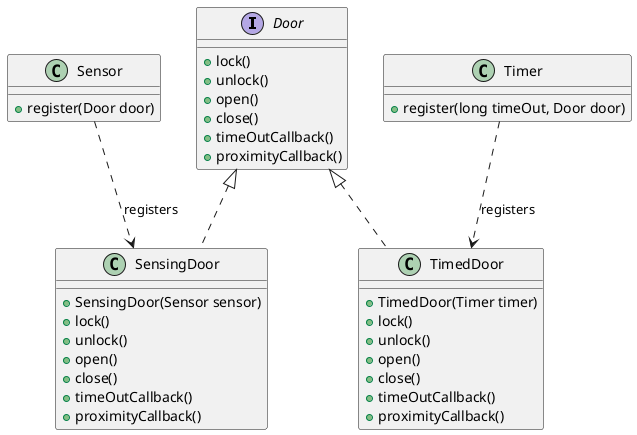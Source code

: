 
@startuml
interface Door {
    + lock()
    + unlock()
    + open()
    + close()
    + timeOutCallback()
    + proximityCallback()
}

class SensingDoor {
    + SensingDoor(Sensor sensor)
    + lock()
    + unlock()
    + open()
    + close()
    + timeOutCallback()
    + proximityCallback()
}

class TimedDoor {
    + TimedDoor(Timer timer)
    + lock()
    + unlock()
    + open()
    + close()
    + timeOutCallback()
    + proximityCallback()
}

class Sensor {
    + register(Door door)
}

class Timer {
    + register(long timeOut, Door door)
}

Door <|.. SensingDoor
Door <|.. TimedDoor
Sensor ..> SensingDoor : registers
Timer ..> TimedDoor : registers

@enduml

